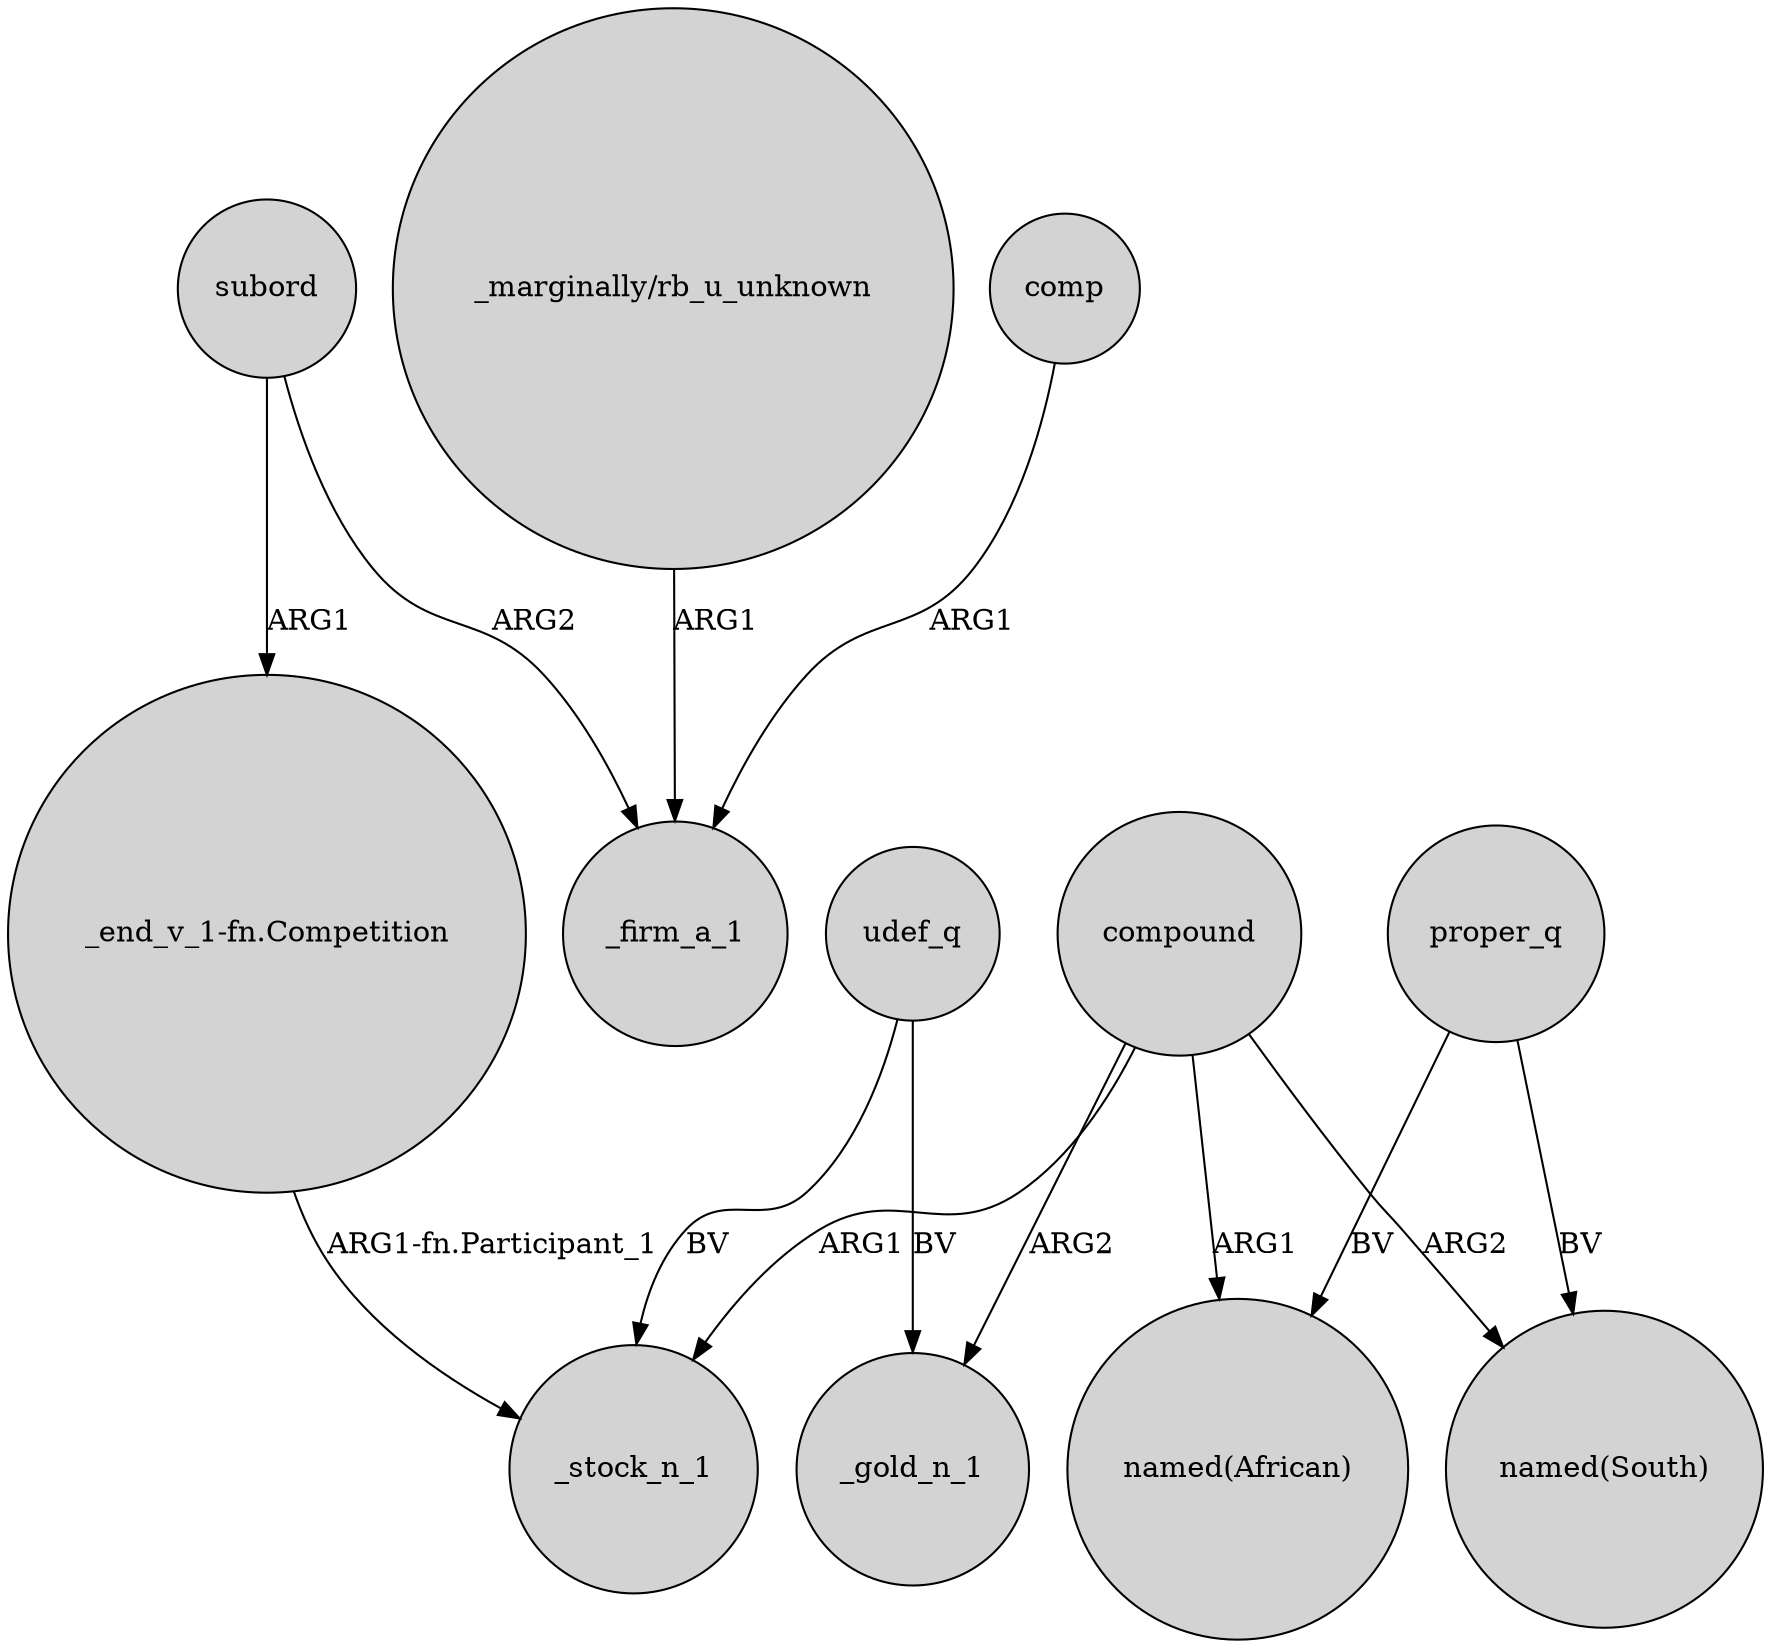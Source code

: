 digraph {
	node [shape=circle style=filled]
	comp -> _firm_a_1 [label=ARG1]
	compound -> "named(African)" [label=ARG1]
	subord -> "_end_v_1-fn.Competition" [label=ARG1]
	"_end_v_1-fn.Competition" -> _stock_n_1 [label="ARG1-fn.Participant_1"]
	udef_q -> _gold_n_1 [label=BV]
	proper_q -> "named(African)" [label=BV]
	subord -> _firm_a_1 [label=ARG2]
	proper_q -> "named(South)" [label=BV]
	compound -> "named(South)" [label=ARG2]
	compound -> _stock_n_1 [label=ARG1]
	compound -> _gold_n_1 [label=ARG2]
	"_marginally/rb_u_unknown" -> _firm_a_1 [label=ARG1]
	udef_q -> _stock_n_1 [label=BV]
}
